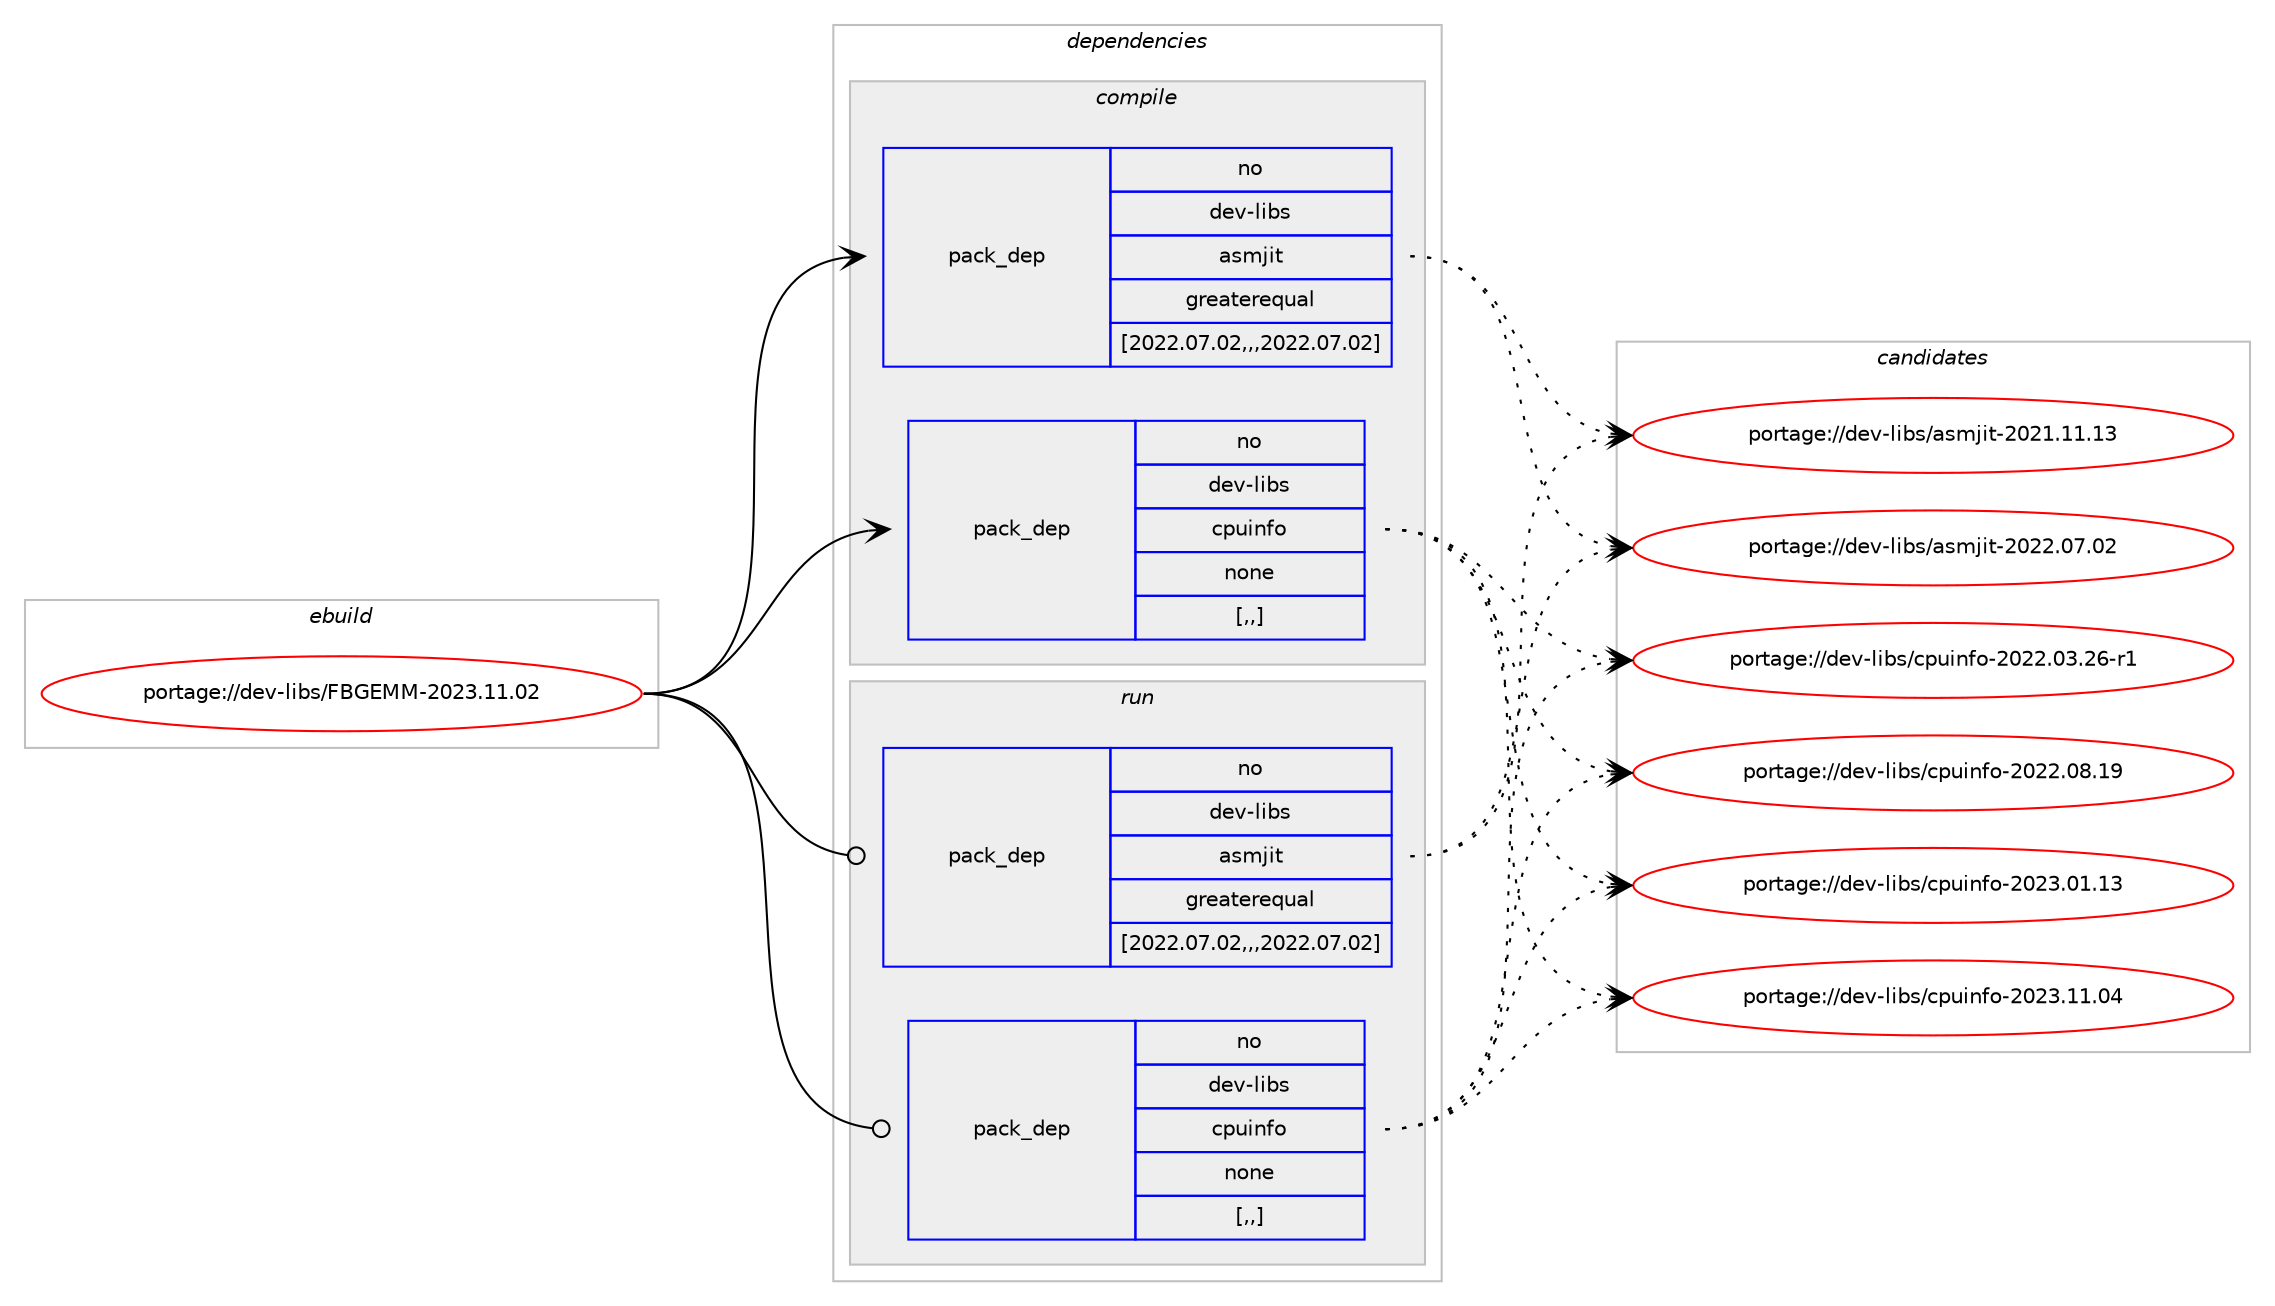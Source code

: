 digraph prolog {

# *************
# Graph options
# *************

newrank=true;
concentrate=true;
compound=true;
graph [rankdir=LR,fontname=Helvetica,fontsize=10,ranksep=1.5];#, ranksep=2.5, nodesep=0.2];
edge  [arrowhead=vee];
node  [fontname=Helvetica,fontsize=10];

# **********
# The ebuild
# **********

subgraph cluster_leftcol {
color=gray;
rank=same;
label=<<i>ebuild</i>>;
id [label="portage://dev-libs/FBGEMM-2023.11.02", color=red, width=4, href="../dev-libs/FBGEMM-2023.11.02.svg"];
}

# ****************
# The dependencies
# ****************

subgraph cluster_midcol {
color=gray;
label=<<i>dependencies</i>>;
subgraph cluster_compile {
fillcolor="#eeeeee";
style=filled;
label=<<i>compile</i>>;
subgraph pack77325 {
dependency103324 [label=<<TABLE BORDER="0" CELLBORDER="1" CELLSPACING="0" CELLPADDING="4" WIDTH="220"><TR><TD ROWSPAN="6" CELLPADDING="30">pack_dep</TD></TR><TR><TD WIDTH="110">no</TD></TR><TR><TD>dev-libs</TD></TR><TR><TD>asmjit</TD></TR><TR><TD>greaterequal</TD></TR><TR><TD>[2022.07.02,,,2022.07.02]</TD></TR></TABLE>>, shape=none, color=blue];
}
id:e -> dependency103324:w [weight=20,style="solid",arrowhead="vee"];
subgraph pack77326 {
dependency103325 [label=<<TABLE BORDER="0" CELLBORDER="1" CELLSPACING="0" CELLPADDING="4" WIDTH="220"><TR><TD ROWSPAN="6" CELLPADDING="30">pack_dep</TD></TR><TR><TD WIDTH="110">no</TD></TR><TR><TD>dev-libs</TD></TR><TR><TD>cpuinfo</TD></TR><TR><TD>none</TD></TR><TR><TD>[,,]</TD></TR></TABLE>>, shape=none, color=blue];
}
id:e -> dependency103325:w [weight=20,style="solid",arrowhead="vee"];
}
subgraph cluster_compileandrun {
fillcolor="#eeeeee";
style=filled;
label=<<i>compile and run</i>>;
}
subgraph cluster_run {
fillcolor="#eeeeee";
style=filled;
label=<<i>run</i>>;
subgraph pack77327 {
dependency103326 [label=<<TABLE BORDER="0" CELLBORDER="1" CELLSPACING="0" CELLPADDING="4" WIDTH="220"><TR><TD ROWSPAN="6" CELLPADDING="30">pack_dep</TD></TR><TR><TD WIDTH="110">no</TD></TR><TR><TD>dev-libs</TD></TR><TR><TD>asmjit</TD></TR><TR><TD>greaterequal</TD></TR><TR><TD>[2022.07.02,,,2022.07.02]</TD></TR></TABLE>>, shape=none, color=blue];
}
id:e -> dependency103326:w [weight=20,style="solid",arrowhead="odot"];
subgraph pack77328 {
dependency103327 [label=<<TABLE BORDER="0" CELLBORDER="1" CELLSPACING="0" CELLPADDING="4" WIDTH="220"><TR><TD ROWSPAN="6" CELLPADDING="30">pack_dep</TD></TR><TR><TD WIDTH="110">no</TD></TR><TR><TD>dev-libs</TD></TR><TR><TD>cpuinfo</TD></TR><TR><TD>none</TD></TR><TR><TD>[,,]</TD></TR></TABLE>>, shape=none, color=blue];
}
id:e -> dependency103327:w [weight=20,style="solid",arrowhead="odot"];
}
}

# **************
# The candidates
# **************

subgraph cluster_choices {
rank=same;
color=gray;
label=<<i>candidates</i>>;

subgraph choice77325 {
color=black;
nodesep=1;
choice100101118451081059811547971151091061051164550485049464949464951 [label="portage://dev-libs/asmjit-2021.11.13", color=red, width=4,href="../dev-libs/asmjit-2021.11.13.svg"];
choice100101118451081059811547971151091061051164550485050464855464850 [label="portage://dev-libs/asmjit-2022.07.02", color=red, width=4,href="../dev-libs/asmjit-2022.07.02.svg"];
dependency103324:e -> choice100101118451081059811547971151091061051164550485049464949464951:w [style=dotted,weight="100"];
dependency103324:e -> choice100101118451081059811547971151091061051164550485050464855464850:w [style=dotted,weight="100"];
}
subgraph choice77326 {
color=black;
nodesep=1;
choice1001011184510810598115479911211710511010211145504850504648514650544511449 [label="portage://dev-libs/cpuinfo-2022.03.26-r1", color=red, width=4,href="../dev-libs/cpuinfo-2022.03.26-r1.svg"];
choice100101118451081059811547991121171051101021114550485050464856464957 [label="portage://dev-libs/cpuinfo-2022.08.19", color=red, width=4,href="../dev-libs/cpuinfo-2022.08.19.svg"];
choice100101118451081059811547991121171051101021114550485051464849464951 [label="portage://dev-libs/cpuinfo-2023.01.13", color=red, width=4,href="../dev-libs/cpuinfo-2023.01.13.svg"];
choice100101118451081059811547991121171051101021114550485051464949464852 [label="portage://dev-libs/cpuinfo-2023.11.04", color=red, width=4,href="../dev-libs/cpuinfo-2023.11.04.svg"];
dependency103325:e -> choice1001011184510810598115479911211710511010211145504850504648514650544511449:w [style=dotted,weight="100"];
dependency103325:e -> choice100101118451081059811547991121171051101021114550485050464856464957:w [style=dotted,weight="100"];
dependency103325:e -> choice100101118451081059811547991121171051101021114550485051464849464951:w [style=dotted,weight="100"];
dependency103325:e -> choice100101118451081059811547991121171051101021114550485051464949464852:w [style=dotted,weight="100"];
}
subgraph choice77327 {
color=black;
nodesep=1;
choice100101118451081059811547971151091061051164550485049464949464951 [label="portage://dev-libs/asmjit-2021.11.13", color=red, width=4,href="../dev-libs/asmjit-2021.11.13.svg"];
choice100101118451081059811547971151091061051164550485050464855464850 [label="portage://dev-libs/asmjit-2022.07.02", color=red, width=4,href="../dev-libs/asmjit-2022.07.02.svg"];
dependency103326:e -> choice100101118451081059811547971151091061051164550485049464949464951:w [style=dotted,weight="100"];
dependency103326:e -> choice100101118451081059811547971151091061051164550485050464855464850:w [style=dotted,weight="100"];
}
subgraph choice77328 {
color=black;
nodesep=1;
choice1001011184510810598115479911211710511010211145504850504648514650544511449 [label="portage://dev-libs/cpuinfo-2022.03.26-r1", color=red, width=4,href="../dev-libs/cpuinfo-2022.03.26-r1.svg"];
choice100101118451081059811547991121171051101021114550485050464856464957 [label="portage://dev-libs/cpuinfo-2022.08.19", color=red, width=4,href="../dev-libs/cpuinfo-2022.08.19.svg"];
choice100101118451081059811547991121171051101021114550485051464849464951 [label="portage://dev-libs/cpuinfo-2023.01.13", color=red, width=4,href="../dev-libs/cpuinfo-2023.01.13.svg"];
choice100101118451081059811547991121171051101021114550485051464949464852 [label="portage://dev-libs/cpuinfo-2023.11.04", color=red, width=4,href="../dev-libs/cpuinfo-2023.11.04.svg"];
dependency103327:e -> choice1001011184510810598115479911211710511010211145504850504648514650544511449:w [style=dotted,weight="100"];
dependency103327:e -> choice100101118451081059811547991121171051101021114550485050464856464957:w [style=dotted,weight="100"];
dependency103327:e -> choice100101118451081059811547991121171051101021114550485051464849464951:w [style=dotted,weight="100"];
dependency103327:e -> choice100101118451081059811547991121171051101021114550485051464949464852:w [style=dotted,weight="100"];
}
}

}
